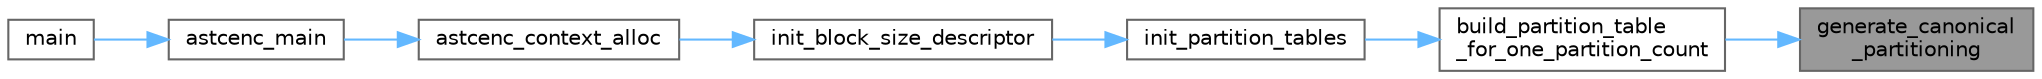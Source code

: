 digraph "generate_canonical_partitioning"
{
 // LATEX_PDF_SIZE
  bgcolor="transparent";
  edge [fontname=Helvetica,fontsize=10,labelfontname=Helvetica,labelfontsize=10];
  node [fontname=Helvetica,fontsize=10,shape=box,height=0.2,width=0.4];
  rankdir="RL";
  Node1 [id="Node000001",label="generate_canonical\l_partitioning",height=0.2,width=0.4,color="gray40", fillcolor="grey60", style="filled", fontcolor="black",tooltip="Generate a canonical representation of a partition pattern."];
  Node1 -> Node2 [id="edge1_Node000001_Node000002",dir="back",color="steelblue1",style="solid",tooltip=" "];
  Node2 [id="Node000002",label="build_partition_table\l_for_one_partition_count",height=0.2,width=0.4,color="grey40", fillcolor="white", style="filled",URL="$astcenc__partition__tables_8cpp.html#a83b39a9f5b84470876611393553d38b5",tooltip=" "];
  Node2 -> Node3 [id="edge2_Node000002_Node000003",dir="back",color="steelblue1",style="solid",tooltip=" "];
  Node3 [id="Node000003",label="init_partition_tables",height=0.2,width=0.4,color="grey40", fillcolor="white", style="filled",URL="$astcenc__partition__tables_8cpp.html#a9460ca3acf0175a93580b78d5d99a36a",tooltip="Populate the partition tables for the target block size."];
  Node3 -> Node4 [id="edge3_Node000003_Node000004",dir="back",color="steelblue1",style="solid",tooltip=" "];
  Node4 [id="Node000004",label="init_block_size_descriptor",height=0.2,width=0.4,color="grey40", fillcolor="white", style="filled",URL="$astcenc__block__sizes_8cpp.html#a5c46863585cc583c3deb49323dfb73d8",tooltip="Populate the block size descriptor for the target block size."];
  Node4 -> Node5 [id="edge4_Node000004_Node000005",dir="back",color="steelblue1",style="solid",tooltip=" "];
  Node5 [id="Node000005",label="astcenc_context_alloc",height=0.2,width=0.4,color="grey40", fillcolor="white", style="filled",URL="$astcenc__entry_8cpp.html#a823234313a697f5b4cdbd2cd6caaef4a",tooltip="Allocate a new codec context based on a config."];
  Node5 -> Node6 [id="edge5_Node000005_Node000006",dir="back",color="steelblue1",style="solid",tooltip=" "];
  Node6 [id="Node000006",label="astcenc_main",height=0.2,width=0.4,color="grey40", fillcolor="white", style="filled",URL="$astcenccli__toplevel_8cpp.html#a073d18880f24fd648661b01d2e20340e",tooltip="Application entry point."];
  Node6 -> Node7 [id="edge6_Node000006_Node000007",dir="back",color="steelblue1",style="solid",tooltip=" "];
  Node7 [id="Node000007",label="main",height=0.2,width=0.4,color="grey40", fillcolor="white", style="filled",URL="$astcenccli__entry_8cpp.html#a3c04138a5bfe5d72780bb7e82a18e627",tooltip=" "];
}
